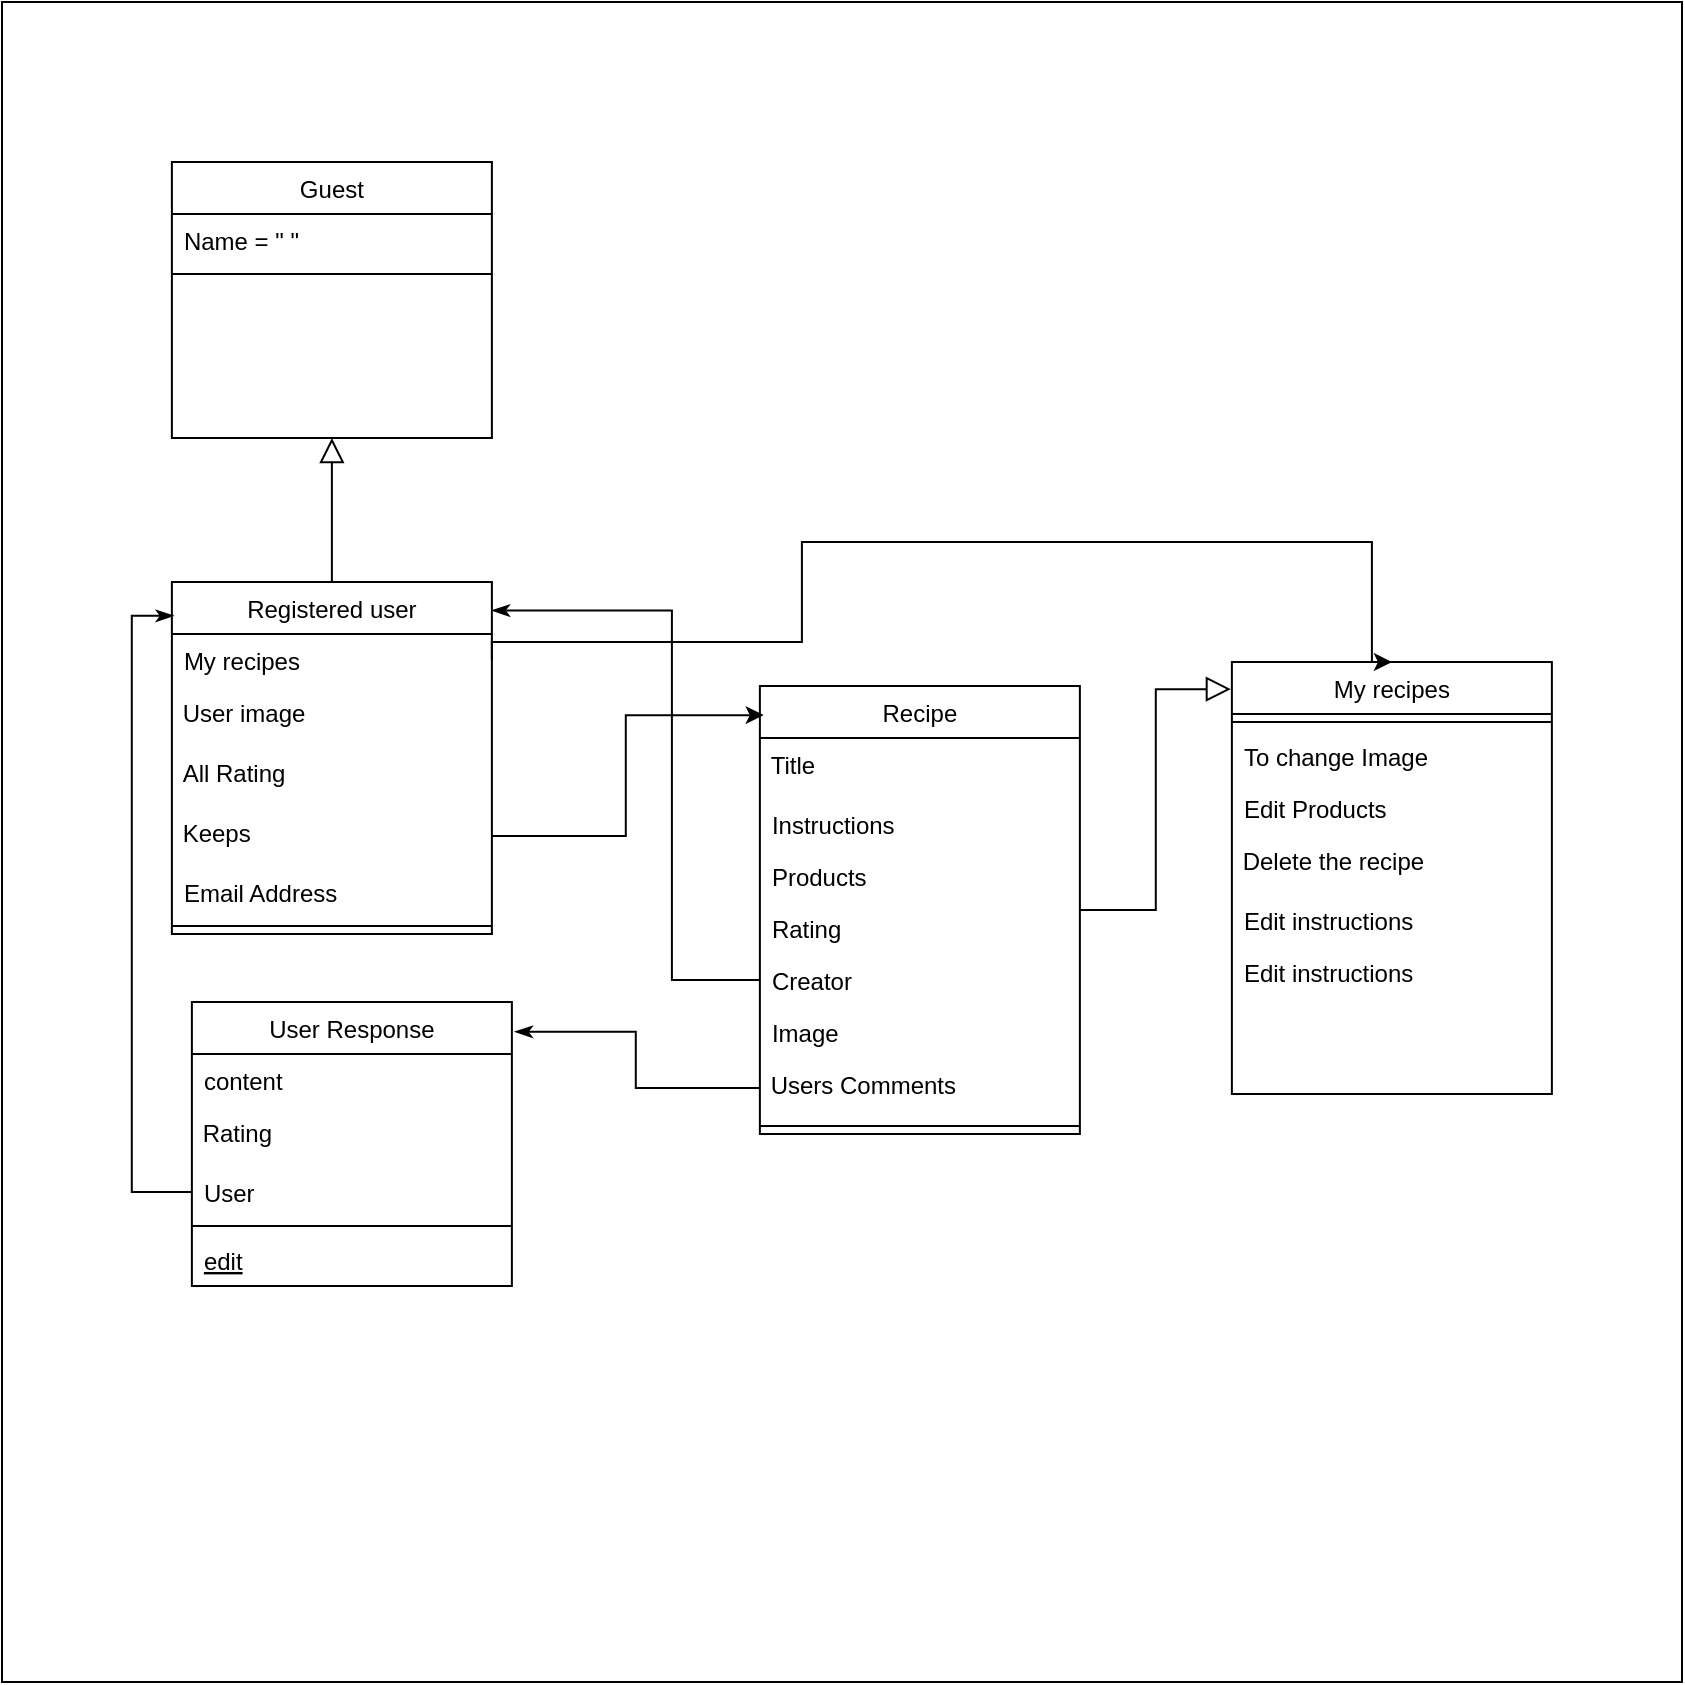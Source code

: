 <mxfile version="15.0.3" type="device"><diagram id="C5RBs43oDa-KdzZeNtuy" name="Page-1"><mxGraphModel dx="2442" dy="1160" grid="1" gridSize="10" guides="1" tooltips="1" connect="1" arrows="1" fold="1" page="1" pageScale="1" pageWidth="827" pageHeight="1169" math="0" shadow="0"><root><mxCell id="WIyWlLk6GJQsqaUBKTNV-0"/><mxCell id="WIyWlLk6GJQsqaUBKTNV-1" parent="WIyWlLk6GJQsqaUBKTNV-0"/><mxCell id="ZbZae0uWmjepzfEXqbo4-41" value="" style="whiteSpace=wrap;html=1;aspect=fixed;fillColor=#FFFFFF;" vertex="1" parent="WIyWlLk6GJQsqaUBKTNV-1"><mxGeometry x="20" y="20" width="840" height="840" as="geometry"/></mxCell><mxCell id="zkfFHV4jXpPFQw0GAbJ--0" value="Guest" style="swimlane;fontStyle=0;align=center;verticalAlign=top;childLayout=stackLayout;horizontal=1;startSize=26;horizontalStack=0;resizeParent=1;resizeLast=0;collapsible=1;marginBottom=0;rounded=0;shadow=0;strokeWidth=1;" parent="WIyWlLk6GJQsqaUBKTNV-1" vertex="1"><mxGeometry x="104.94" y="100" width="160" height="138" as="geometry"><mxRectangle x="230" y="140" width="160" height="26" as="alternateBounds"/></mxGeometry></mxCell><mxCell id="zkfFHV4jXpPFQw0GAbJ--1" value="Name = &quot; &quot;" style="text;align=left;verticalAlign=top;spacingLeft=4;spacingRight=4;overflow=hidden;rotatable=0;points=[[0,0.5],[1,0.5]];portConstraint=eastwest;" parent="zkfFHV4jXpPFQw0GAbJ--0" vertex="1"><mxGeometry y="26" width="160" height="26" as="geometry"/></mxCell><mxCell id="zkfFHV4jXpPFQw0GAbJ--4" value="" style="line;html=1;strokeWidth=1;align=left;verticalAlign=middle;spacingTop=-1;spacingLeft=3;spacingRight=3;rotatable=0;labelPosition=right;points=[];portConstraint=eastwest;" parent="zkfFHV4jXpPFQw0GAbJ--0" vertex="1"><mxGeometry y="52" width="160" height="8" as="geometry"/></mxCell><mxCell id="zkfFHV4jXpPFQw0GAbJ--6" value="Registered user" style="swimlane;fontStyle=0;align=center;verticalAlign=top;childLayout=stackLayout;horizontal=1;startSize=26;horizontalStack=0;resizeParent=1;resizeLast=0;collapsible=1;marginBottom=0;rounded=0;shadow=0;strokeWidth=1;" parent="WIyWlLk6GJQsqaUBKTNV-1" vertex="1"><mxGeometry x="104.94" y="310" width="160" height="176" as="geometry"><mxRectangle x="130" y="380" width="160" height="26" as="alternateBounds"/></mxGeometry></mxCell><mxCell id="zkfFHV4jXpPFQw0GAbJ--8" value="My recipes" style="text;align=left;verticalAlign=top;spacingLeft=4;spacingRight=4;overflow=hidden;rotatable=0;points=[[0,0.5],[1,0.5]];portConstraint=eastwest;rounded=0;shadow=0;html=0;" parent="zkfFHV4jXpPFQw0GAbJ--6" vertex="1"><mxGeometry y="26" width="160" height="26" as="geometry"/></mxCell><mxCell id="ZbZae0uWmjepzfEXqbo4-39" value="&amp;nbsp;User image" style="text;whiteSpace=wrap;html=1;" vertex="1" parent="zkfFHV4jXpPFQw0GAbJ--6"><mxGeometry y="52" width="160" height="30" as="geometry"/></mxCell><mxCell id="ZbZae0uWmjepzfEXqbo4-40" value="&amp;nbsp;All Rating" style="text;whiteSpace=wrap;html=1;" vertex="1" parent="zkfFHV4jXpPFQw0GAbJ--6"><mxGeometry y="82" width="160" height="30" as="geometry"/></mxCell><mxCell id="ZbZae0uWmjepzfEXqbo4-2" value="&amp;nbsp;Keeps" style="text;whiteSpace=wrap;html=1;" vertex="1" parent="zkfFHV4jXpPFQw0GAbJ--6"><mxGeometry y="112" width="160" height="30" as="geometry"/></mxCell><mxCell id="zkfFHV4jXpPFQw0GAbJ--3" value="Email Address" style="text;align=left;verticalAlign=top;spacingLeft=4;spacingRight=4;overflow=hidden;rotatable=0;points=[[0,0.5],[1,0.5]];portConstraint=eastwest;rounded=0;shadow=0;html=0;" parent="zkfFHV4jXpPFQw0GAbJ--6" vertex="1"><mxGeometry y="142" width="160" height="26" as="geometry"/></mxCell><mxCell id="zkfFHV4jXpPFQw0GAbJ--9" value="" style="line;html=1;strokeWidth=1;align=left;verticalAlign=middle;spacingTop=-1;spacingLeft=3;spacingRight=3;rotatable=0;labelPosition=right;points=[];portConstraint=eastwest;" parent="zkfFHV4jXpPFQw0GAbJ--6" vertex="1"><mxGeometry y="168" width="160" height="8" as="geometry"/></mxCell><mxCell id="zkfFHV4jXpPFQw0GAbJ--12" value="" style="endArrow=block;endSize=10;endFill=0;shadow=0;strokeWidth=1;rounded=0;edgeStyle=elbowEdgeStyle;elbow=vertical;" parent="WIyWlLk6GJQsqaUBKTNV-1" source="zkfFHV4jXpPFQw0GAbJ--6" target="zkfFHV4jXpPFQw0GAbJ--0" edge="1"><mxGeometry width="160" relative="1" as="geometry"><mxPoint x="184.94" y="153" as="sourcePoint"/><mxPoint x="184.94" y="153" as="targetPoint"/></mxGeometry></mxCell><mxCell id="ZbZae0uWmjepzfEXqbo4-12" style="edgeStyle=orthogonalEdgeStyle;rounded=0;orthogonalLoop=1;jettySize=auto;html=1;entryX=-0.003;entryY=0.063;entryDx=0;entryDy=0;entryPerimeter=0;endArrow=block;endFill=0;endSize=10;" edge="1" parent="WIyWlLk6GJQsqaUBKTNV-1" source="zkfFHV4jXpPFQw0GAbJ--17" target="ZbZae0uWmjepzfEXqbo4-5"><mxGeometry relative="1" as="geometry"/></mxCell><mxCell id="zkfFHV4jXpPFQw0GAbJ--17" value="Recipe" style="swimlane;fontStyle=0;align=center;verticalAlign=top;childLayout=stackLayout;horizontal=1;startSize=26;horizontalStack=0;resizeParent=1;resizeLast=0;collapsible=1;marginBottom=0;rounded=0;shadow=0;strokeWidth=1;" parent="WIyWlLk6GJQsqaUBKTNV-1" vertex="1"><mxGeometry x="398.94" y="362" width="160" height="224" as="geometry"><mxRectangle x="550" y="140" width="160" height="26" as="alternateBounds"/></mxGeometry></mxCell><mxCell id="ZbZae0uWmjepzfEXqbo4-22" value="&amp;nbsp;Title" style="text;whiteSpace=wrap;html=1;" vertex="1" parent="zkfFHV4jXpPFQw0GAbJ--17"><mxGeometry y="26" width="160" height="30" as="geometry"/></mxCell><mxCell id="zkfFHV4jXpPFQw0GAbJ--18" value="Instructions" style="text;align=left;verticalAlign=top;spacingLeft=4;spacingRight=4;overflow=hidden;rotatable=0;points=[[0,0.5],[1,0.5]];portConstraint=eastwest;" parent="zkfFHV4jXpPFQw0GAbJ--17" vertex="1"><mxGeometry y="56" width="160" height="26" as="geometry"/></mxCell><mxCell id="zkfFHV4jXpPFQw0GAbJ--19" value="Products" style="text;align=left;verticalAlign=top;spacingLeft=4;spacingRight=4;overflow=hidden;rotatable=0;points=[[0,0.5],[1,0.5]];portConstraint=eastwest;rounded=0;shadow=0;html=0;" parent="zkfFHV4jXpPFQw0GAbJ--17" vertex="1"><mxGeometry y="82" width="160" height="26" as="geometry"/></mxCell><mxCell id="zkfFHV4jXpPFQw0GAbJ--20" value="Rating" style="text;align=left;verticalAlign=top;spacingLeft=4;spacingRight=4;overflow=hidden;rotatable=0;points=[[0,0.5],[1,0.5]];portConstraint=eastwest;rounded=0;shadow=0;html=0;" parent="zkfFHV4jXpPFQw0GAbJ--17" vertex="1"><mxGeometry y="108" width="160" height="26" as="geometry"/></mxCell><mxCell id="zkfFHV4jXpPFQw0GAbJ--21" value="Creator" style="text;align=left;verticalAlign=top;spacingLeft=4;spacingRight=4;overflow=hidden;rotatable=0;points=[[0,0.5],[1,0.5]];portConstraint=eastwest;rounded=0;shadow=0;html=0;" parent="zkfFHV4jXpPFQw0GAbJ--17" vertex="1"><mxGeometry y="134" width="160" height="26" as="geometry"/></mxCell><mxCell id="zkfFHV4jXpPFQw0GAbJ--22" value="Image" style="text;align=left;verticalAlign=top;spacingLeft=4;spacingRight=4;overflow=hidden;rotatable=0;points=[[0,0.5],[1,0.5]];portConstraint=eastwest;rounded=0;shadow=0;html=0;" parent="zkfFHV4jXpPFQw0GAbJ--17" vertex="1"><mxGeometry y="160" width="160" height="26" as="geometry"/></mxCell><mxCell id="ZbZae0uWmjepzfEXqbo4-24" value="&amp;nbsp;Users Comments" style="text;whiteSpace=wrap;html=1;" vertex="1" parent="zkfFHV4jXpPFQw0GAbJ--17"><mxGeometry y="186" width="160" height="30" as="geometry"/></mxCell><mxCell id="zkfFHV4jXpPFQw0GAbJ--23" value="" style="line;html=1;strokeWidth=1;align=left;verticalAlign=middle;spacingTop=-1;spacingLeft=3;spacingRight=3;rotatable=0;labelPosition=right;points=[];portConstraint=eastwest;" parent="zkfFHV4jXpPFQw0GAbJ--17" vertex="1"><mxGeometry y="216" width="160" height="8" as="geometry"/></mxCell><mxCell id="ZbZae0uWmjepzfEXqbo4-4" style="edgeStyle=orthogonalEdgeStyle;rounded=0;orthogonalLoop=1;jettySize=auto;html=1;entryX=0.012;entryY=0.065;entryDx=0;entryDy=0;entryPerimeter=0;" edge="1" parent="WIyWlLk6GJQsqaUBKTNV-1" source="ZbZae0uWmjepzfEXqbo4-2" target="zkfFHV4jXpPFQw0GAbJ--17"><mxGeometry relative="1" as="geometry"/></mxCell><mxCell id="ZbZae0uWmjepzfEXqbo4-5" value="My recipes" style="swimlane;fontStyle=0;align=center;verticalAlign=top;childLayout=stackLayout;horizontal=1;startSize=26;horizontalStack=0;resizeParent=1;resizeLast=0;collapsible=1;marginBottom=0;rounded=0;shadow=0;strokeWidth=1;" vertex="1" parent="WIyWlLk6GJQsqaUBKTNV-1"><mxGeometry x="634.94" y="350" width="160" height="216" as="geometry"><mxRectangle x="550" y="140" width="160" height="26" as="alternateBounds"/></mxGeometry></mxCell><mxCell id="ZbZae0uWmjepzfEXqbo4-11" value="" style="line;html=1;strokeWidth=1;align=left;verticalAlign=middle;spacingTop=-1;spacingLeft=3;spacingRight=3;rotatable=0;labelPosition=right;points=[];portConstraint=eastwest;" vertex="1" parent="ZbZae0uWmjepzfEXqbo4-5"><mxGeometry y="26" width="160" height="8" as="geometry"/></mxCell><mxCell id="ZbZae0uWmjepzfEXqbo4-21" value="To change Image" style="text;align=left;verticalAlign=top;spacingLeft=4;spacingRight=4;overflow=hidden;rotatable=0;points=[[0,0.5],[1,0.5]];portConstraint=eastwest;rounded=0;shadow=0;html=0;" vertex="1" parent="ZbZae0uWmjepzfEXqbo4-5"><mxGeometry y="34" width="160" height="26" as="geometry"/></mxCell><mxCell id="ZbZae0uWmjepzfEXqbo4-20" value="Edit Products" style="text;align=left;verticalAlign=top;spacingLeft=4;spacingRight=4;overflow=hidden;rotatable=0;points=[[0,0.5],[1,0.5]];portConstraint=eastwest;rounded=0;shadow=0;html=0;" vertex="1" parent="ZbZae0uWmjepzfEXqbo4-5"><mxGeometry y="60" width="160" height="26" as="geometry"/></mxCell><mxCell id="ZbZae0uWmjepzfEXqbo4-17" value="&amp;nbsp;Delete the recipe" style="text;whiteSpace=wrap;html=1;" vertex="1" parent="ZbZae0uWmjepzfEXqbo4-5"><mxGeometry y="86" width="160" height="30" as="geometry"/></mxCell><mxCell id="ZbZae0uWmjepzfEXqbo4-19" value="Edit instructions" style="text;align=left;verticalAlign=top;spacingLeft=4;spacingRight=4;overflow=hidden;rotatable=0;points=[[0,0.5],[1,0.5]];portConstraint=eastwest;" vertex="1" parent="ZbZae0uWmjepzfEXqbo4-5"><mxGeometry y="116" width="160" height="26" as="geometry"/></mxCell><mxCell id="ZbZae0uWmjepzfEXqbo4-23" value="Edit instructions" style="text;align=left;verticalAlign=top;spacingLeft=4;spacingRight=4;overflow=hidden;rotatable=0;points=[[0,0.5],[1,0.5]];portConstraint=eastwest;" vertex="1" parent="ZbZae0uWmjepzfEXqbo4-5"><mxGeometry y="142" width="160" height="26" as="geometry"/></mxCell><mxCell id="ZbZae0uWmjepzfEXqbo4-16" style="edgeStyle=orthogonalEdgeStyle;rounded=0;orthogonalLoop=1;jettySize=auto;html=1;entryX=0.5;entryY=0;entryDx=0;entryDy=0;exitX=1;exitY=0.5;exitDx=0;exitDy=0;" edge="1" parent="WIyWlLk6GJQsqaUBKTNV-1" source="zkfFHV4jXpPFQw0GAbJ--8" target="ZbZae0uWmjepzfEXqbo4-5"><mxGeometry relative="1" as="geometry"><mxPoint x="314.94" y="303" as="sourcePoint"/><mxPoint x="406.86" y="290.04" as="targetPoint"/><Array as="points"><mxPoint x="264.94" y="340"/><mxPoint x="419.94" y="340"/><mxPoint x="419.94" y="290"/><mxPoint x="704.94" y="290"/><mxPoint x="704.94" y="350"/></Array></mxGeometry></mxCell><mxCell id="ZbZae0uWmjepzfEXqbo4-26" value="User Response" style="swimlane;fontStyle=0;align=center;verticalAlign=top;childLayout=stackLayout;horizontal=1;startSize=26;horizontalStack=0;resizeParent=1;resizeLast=0;collapsible=1;marginBottom=0;rounded=0;shadow=0;strokeWidth=1;" vertex="1" parent="WIyWlLk6GJQsqaUBKTNV-1"><mxGeometry x="114.94" y="520" width="160" height="142" as="geometry"><mxRectangle x="130" y="380" width="160" height="26" as="alternateBounds"/></mxGeometry></mxCell><mxCell id="ZbZae0uWmjepzfEXqbo4-27" value="content" style="text;align=left;verticalAlign=top;spacingLeft=4;spacingRight=4;overflow=hidden;rotatable=0;points=[[0,0.5],[1,0.5]];portConstraint=eastwest;rounded=0;shadow=0;html=0;" vertex="1" parent="ZbZae0uWmjepzfEXqbo4-26"><mxGeometry y="26" width="160" height="26" as="geometry"/></mxCell><mxCell id="ZbZae0uWmjepzfEXqbo4-28" value="&amp;nbsp;Rating" style="text;whiteSpace=wrap;html=1;" vertex="1" parent="ZbZae0uWmjepzfEXqbo4-26"><mxGeometry y="52" width="160" height="30" as="geometry"/></mxCell><mxCell id="ZbZae0uWmjepzfEXqbo4-29" value="User" style="text;align=left;verticalAlign=top;spacingLeft=4;spacingRight=4;overflow=hidden;rotatable=0;points=[[0,0.5],[1,0.5]];portConstraint=eastwest;rounded=0;shadow=0;html=0;" vertex="1" parent="ZbZae0uWmjepzfEXqbo4-26"><mxGeometry y="82" width="160" height="26" as="geometry"/></mxCell><mxCell id="ZbZae0uWmjepzfEXqbo4-30" value="" style="line;html=1;strokeWidth=1;align=left;verticalAlign=middle;spacingTop=-1;spacingLeft=3;spacingRight=3;rotatable=0;labelPosition=right;points=[];portConstraint=eastwest;" vertex="1" parent="ZbZae0uWmjepzfEXqbo4-26"><mxGeometry y="108" width="160" height="8" as="geometry"/></mxCell><mxCell id="ZbZae0uWmjepzfEXqbo4-31" value="edit" style="text;align=left;verticalAlign=top;spacingLeft=4;spacingRight=4;overflow=hidden;rotatable=0;points=[[0,0.5],[1,0.5]];portConstraint=eastwest;fontStyle=4" vertex="1" parent="ZbZae0uWmjepzfEXqbo4-26"><mxGeometry y="116" width="160" height="26" as="geometry"/></mxCell><mxCell id="ZbZae0uWmjepzfEXqbo4-33" style="edgeStyle=orthogonalEdgeStyle;rounded=0;orthogonalLoop=1;jettySize=auto;html=1;entryX=1.009;entryY=0.105;entryDx=0;entryDy=0;entryPerimeter=0;endArrow=classicThin;endFill=1;endSize=6;" edge="1" parent="WIyWlLk6GJQsqaUBKTNV-1" source="ZbZae0uWmjepzfEXqbo4-24" target="ZbZae0uWmjepzfEXqbo4-26"><mxGeometry relative="1" as="geometry"/></mxCell><mxCell id="ZbZae0uWmjepzfEXqbo4-36" style="edgeStyle=orthogonalEdgeStyle;rounded=0;orthogonalLoop=1;jettySize=auto;html=1;entryX=0.006;entryY=0.096;entryDx=0;entryDy=0;entryPerimeter=0;endArrow=classicThin;endFill=1;endSize=6;exitX=0;exitY=0.5;exitDx=0;exitDy=0;" edge="1" parent="WIyWlLk6GJQsqaUBKTNV-1" source="ZbZae0uWmjepzfEXqbo4-29" target="zkfFHV4jXpPFQw0GAbJ--6"><mxGeometry relative="1" as="geometry"/></mxCell><mxCell id="ZbZae0uWmjepzfEXqbo4-38" style="edgeStyle=orthogonalEdgeStyle;rounded=0;orthogonalLoop=1;jettySize=auto;html=1;entryX=1;entryY=0.081;entryDx=0;entryDy=0;entryPerimeter=0;endArrow=classicThin;endFill=1;endSize=6;" edge="1" parent="WIyWlLk6GJQsqaUBKTNV-1" source="zkfFHV4jXpPFQw0GAbJ--21" target="zkfFHV4jXpPFQw0GAbJ--6"><mxGeometry relative="1" as="geometry"><Array as="points"><mxPoint x="354.94" y="509"/><mxPoint x="354.94" y="324"/></Array></mxGeometry></mxCell></root></mxGraphModel></diagram></mxfile>
